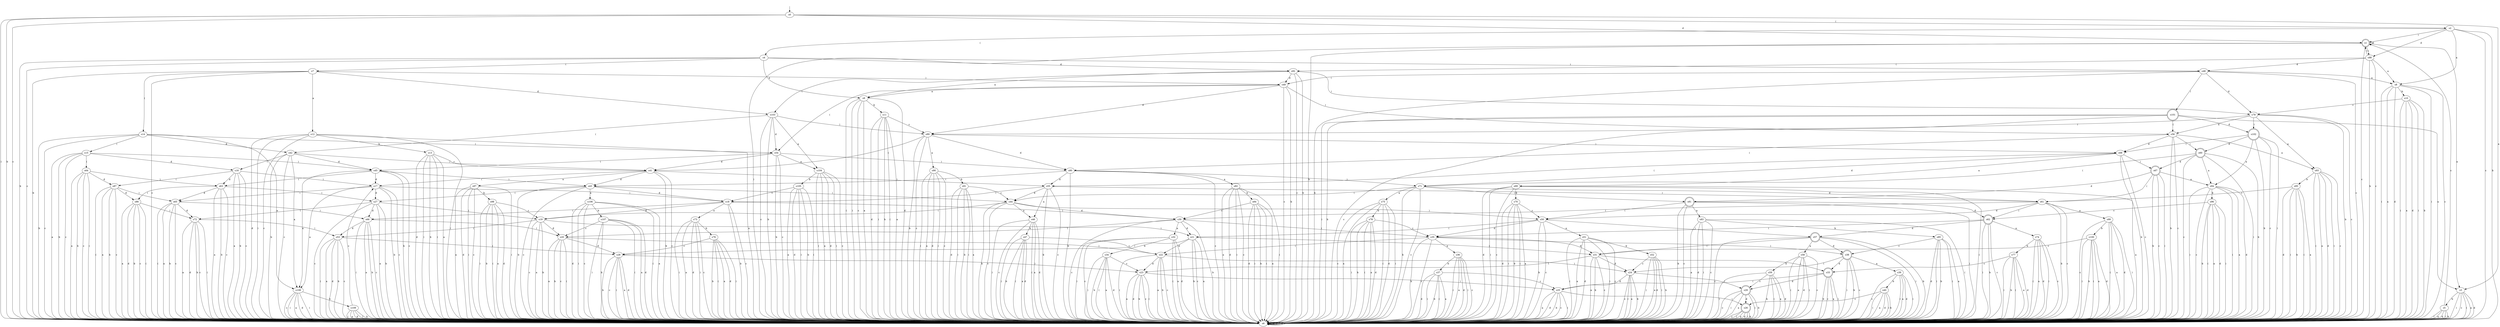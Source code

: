 digraph pda_L15 {
s0 [label="s0"];
s1 [label="s1", shape=doublecircle];
s2 [label="s2"];
s3 [label="s3"];
s4 [label="s4"];
s5 [label="s5"];
s6 [label="s6"];
s7 [label="s7"];
s8 [label="s8"];
s9 [label="s9"];
s10 [label="s10"];
s11 [label="s11"];
s12 [label="s12"];
s13 [label="s13"];
s14 [label="s14"];
s15 [label="s15"];
s16 [label="s16"];
s17 [label="s17"];
s18 [label="s18"];
s19 [label="s19"];
s20 [label="s20"];
s21 [label="s21"];
s22 [label="s22"];
s23 [label="s23"];
s24 [label="s24"];
s25 [label="s25"];
s26 [label="s26", shape=doublecircle];
s27 [label="s27"];
s28 [label="s28"];
s29 [label="s29", shape=doublecircle];
s30 [label="s30"];
s31 [label="s31"];
s32 [label="s32"];
s33 [label="s33", shape=doublecircle];
s34 [label="s34"];
s35 [label="s35"];
s36 [label="s36"];
s37 [label="s37"];
s38 [label="s38", shape=doublecircle];
s39 [label="s39"];
s40 [label="s40"];
s41 [label="s41"];
s42 [label="s42"];
s43 [label="s43"];
s44 [label="s44"];
s45 [label="s45"];
s46 [label="s46"];
s47 [label="s47"];
s48 [label="s48"];
s49 [label="s49"];
s50 [label="s50"];
s51 [label="s51"];
s52 [label="s52"];
s53 [label="s53"];
s54 [label="s54"];
s55 [label="s55"];
s56 [label="s56"];
s57 [label="s57", shape=doublecircle];
s58 [label="s58"];
s59 [label="s59"];
s60 [label="s60", shape=doublecircle];
s61 [label="s61"];
s62 [label="s62", shape=doublecircle];
s63 [label="s63"];
s64 [label="s64"];
s65 [label="s65"];
s66 [label="s66"];
s67 [label="s67", shape=doublecircle];
s68 [label="s68"];
s69 [label="s69"];
s70 [label="s70"];
s71 [label="s71"];
s72 [label="s72"];
s73 [label="s73"];
s74 [label="s74"];
s75 [label="s75"];
s76 [label="s76"];
s77 [label="s77"];
s78 [label="s78"];
s79 [label="s79"];
s80 [label="s80"];
s81 [label="s81", shape=doublecircle];
s82 [label="s82"];
s83 [label="s83"];
s84 [label="s84"];
s85 [label="s85"];
s86 [label="s86"];
s87 [label="s87"];
s88 [label="s88"];
s89 [label="s89"];
s90 [label="s90"];
s91 [label="s91"];
s92 [label="s92"];
s93 [label="s93"];
s94 [label="s94"];
s95 [label="s95"];
s96 [label="s96"];
s97 [label="s97"];
s98 [label="s98"];
s99 [label="s99"];
s100 [label="s100"];
s101 [label="s101", shape=doublecircle];
s102 [label="s102", shape=doublecircle];
s103 [label="s103"];
s104 [label="s104"];
s105 [label="s105"];
s106 [label="s106"];
s107 [label="s107"];
s108 [label="s108"];
s109 [label="s109"];
s0 -> s2  [label="("];
s0 -> s3  [label="a"];
s0 -> s1  [label="d"];
s0 -> s6  [label=")"];
s0 -> s6  [label="b"];
s0 -> s6  [label="c"];
s1 -> s88  [label="("];
s1 -> s3  [label="a"];
s1 -> s1  [label="d"];
s1 -> s6  [label=")"];
s1 -> s6  [label="b"];
s1 -> s6  [label="c"];
s2 -> s4  [label="("];
s2 -> s8  [label="a"];
s2 -> s88  [label="d"];
s2 -> s1  [label=")"];
s2 -> s6  [label="b"];
s2 -> s6  [label="c"];
s3 -> s6  [label="("];
s3 -> s6  [label="a"];
s3 -> s6  [label="d"];
s3 -> s6  [label=")"];
s3 -> s5  [label="b"];
s3 -> s6  [label="c"];
s4 -> s7  [label="("];
s4 -> s9  [label="a"];
s4 -> s92  [label="d"];
s4 -> s48  [label=")"];
s4 -> s6  [label="b"];
s4 -> s6  [label="c"];
s5 -> s6  [label="("];
s5 -> s6  [label="a"];
s5 -> s6  [label="d"];
s5 -> s6  [label=")"];
s5 -> s6  [label="b"];
s5 -> s1  [label="c"];
s6 -> s6  [label="("];
s6 -> s6  [label="a"];
s6 -> s6  [label="d"];
s6 -> s6  [label=")"];
s6 -> s6  [label="b"];
s6 -> s6  [label="c"];
s7 -> s14  [label="("];
s7 -> s12  [label="a"];
s7 -> s103  [label="d"];
s7 -> s49  [label=")"];
s7 -> s6  [label="b"];
s7 -> s6  [label="c"];
s8 -> s6  [label="("];
s8 -> s6  [label="a"];
s8 -> s6  [label="d"];
s8 -> s6  [label=")"];
s8 -> s10  [label="b"];
s8 -> s6  [label="c"];
s9 -> s6  [label="("];
s9 -> s6  [label="a"];
s9 -> s6  [label="d"];
s9 -> s6  [label=")"];
s9 -> s11  [label="b"];
s9 -> s6  [label="c"];
s10 -> s6  [label="("];
s10 -> s6  [label="a"];
s10 -> s6  [label="d"];
s10 -> s6  [label=")"];
s10 -> s6  [label="b"];
s10 -> s79  [label="c"];
s11 -> s6  [label="("];
s11 -> s6  [label="a"];
s11 -> s6  [label="d"];
s11 -> s6  [label=")"];
s11 -> s6  [label="b"];
s11 -> s89  [label="c"];
s12 -> s6  [label="("];
s12 -> s6  [label="a"];
s12 -> s6  [label="d"];
s12 -> s6  [label=")"];
s12 -> s13  [label="b"];
s12 -> s6  [label="c"];
s13 -> s6  [label="("];
s13 -> s6  [label="a"];
s13 -> s6  [label="d"];
s13 -> s6  [label=")"];
s13 -> s6  [label="b"];
s13 -> s41  [label="c"];
s14 -> s15  [label="("];
s14 -> s108  [label="a"];
s14 -> s42  [label="d"];
s14 -> s54  [label=")"];
s14 -> s6  [label="b"];
s14 -> s6  [label="c"];
s15 -> s64  [label="("];
s15 -> s6  [label="a"];
s15 -> s16  [label="d"];
s15 -> s45  [label=")"];
s15 -> s6  [label="b"];
s15 -> s6  [label="c"];
s16 -> s87  [label="("];
s16 -> s6  [label="a"];
s16 -> s63  [label="d"];
s16 -> s17  [label=")"];
s16 -> s6  [label="b"];
s16 -> s6  [label="c"];
s17 -> s65  [label="("];
s17 -> s108  [label="a"];
s17 -> s27  [label="d"];
s17 -> s18  [label=")"];
s17 -> s6  [label="b"];
s17 -> s6  [label="c"];
s18 -> s66  [label="("];
s18 -> s73  [label="a"];
s18 -> s19  [label="d"];
s18 -> s30  [label=")"];
s18 -> s6  [label="b"];
s18 -> s6  [label="c"];
s19 -> s53  [label="("];
s19 -> s6  [label="a"];
s19 -> s20  [label="d"];
s19 -> s21  [label=")"];
s19 -> s6  [label="b"];
s19 -> s6  [label="c"];
s20 -> s6  [label="("];
s20 -> s6  [label="a"];
s20 -> s28  [label="d"];
s20 -> s22  [label=")"];
s20 -> s6  [label="b"];
s20 -> s6  [label="c"];
s21 -> s28  [label="("];
s21 -> s6  [label="a"];
s21 -> s22  [label="d"];
s21 -> s31  [label=")"];
s21 -> s6  [label="b"];
s21 -> s6  [label="c"];
s22 -> s6  [label="("];
s22 -> s6  [label="a"];
s22 -> s23  [label="d"];
s22 -> s24  [label=")"];
s22 -> s6  [label="b"];
s22 -> s6  [label="c"];
s23 -> s6  [label="("];
s23 -> s6  [label="a"];
s23 -> s6  [label="d"];
s23 -> s25  [label=")"];
s23 -> s6  [label="b"];
s23 -> s6  [label="c"];
s24 -> s6  [label="("];
s24 -> s6  [label="a"];
s24 -> s25  [label="d"];
s24 -> s29  [label=")"];
s24 -> s6  [label="b"];
s24 -> s6  [label="c"];
s25 -> s6  [label="("];
s25 -> s6  [label="a"];
s25 -> s6  [label="d"];
s25 -> s26  [label=")"];
s25 -> s6  [label="b"];
s25 -> s6  [label="c"];
s26 -> s6  [label="("];
s26 -> s6  [label="a"];
s26 -> s6  [label="d"];
s26 -> s6  [label=")"];
s26 -> s6  [label="b"];
s26 -> s6  [label="c"];
s27 -> s72  [label="("];
s27 -> s6  [label="a"];
s27 -> s66  [label="d"];
s27 -> s19  [label=")"];
s27 -> s6  [label="b"];
s27 -> s6  [label="c"];
s28 -> s6  [label="("];
s28 -> s6  [label="a"];
s28 -> s6  [label="d"];
s28 -> s23  [label=")"];
s28 -> s6  [label="b"];
s28 -> s6  [label="c"];
s29 -> s6  [label="("];
s29 -> s6  [label="a"];
s29 -> s26  [label="d"];
s29 -> s6  [label=")"];
s29 -> s6  [label="b"];
s29 -> s6  [label="c"];
s30 -> s20  [label="("];
s30 -> s32  [label="a"];
s30 -> s21  [label="d"];
s30 -> s35  [label=")"];
s30 -> s6  [label="b"];
s30 -> s6  [label="c"];
s31 -> s23  [label="("];
s31 -> s6  [label="a"];
s31 -> s24  [label="d"];
s31 -> s33  [label=")"];
s31 -> s6  [label="b"];
s31 -> s6  [label="c"];
s32 -> s6  [label="("];
s32 -> s6  [label="a"];
s32 -> s6  [label="d"];
s32 -> s6  [label=")"];
s32 -> s34  [label="b"];
s32 -> s6  [label="c"];
s33 -> s25  [label="("];
s33 -> s6  [label="a"];
s33 -> s29  [label="d"];
s33 -> s6  [label=")"];
s33 -> s6  [label="b"];
s33 -> s6  [label="c"];
s34 -> s6  [label="("];
s34 -> s6  [label="a"];
s34 -> s6  [label="d"];
s34 -> s6  [label=")"];
s34 -> s6  [label="b"];
s34 -> s23  [label="c"];
s35 -> s22  [label="("];
s35 -> s36  [label="a"];
s35 -> s31  [label="d"];
s35 -> s38  [label=")"];
s35 -> s6  [label="b"];
s35 -> s6  [label="c"];
s36 -> s6  [label="("];
s36 -> s6  [label="a"];
s36 -> s6  [label="d"];
s36 -> s6  [label=")"];
s36 -> s37  [label="b"];
s36 -> s6  [label="c"];
s37 -> s6  [label="("];
s37 -> s6  [label="a"];
s37 -> s6  [label="d"];
s37 -> s6  [label=")"];
s37 -> s6  [label="b"];
s37 -> s25  [label="c"];
s38 -> s24  [label="("];
s38 -> s39  [label="a"];
s38 -> s33  [label="d"];
s38 -> s6  [label=")"];
s38 -> s6  [label="b"];
s38 -> s6  [label="c"];
s39 -> s6  [label="("];
s39 -> s6  [label="a"];
s39 -> s6  [label="d"];
s39 -> s6  [label=")"];
s39 -> s40  [label="b"];
s39 -> s6  [label="c"];
s40 -> s6  [label="("];
s40 -> s6  [label="a"];
s40 -> s6  [label="d"];
s40 -> s6  [label=")"];
s40 -> s6  [label="b"];
s40 -> s26  [label="c"];
s41 -> s17  [label="("];
s41 -> s97  [label="a"];
s41 -> s43  [label="d"];
s41 -> s55  [label=")"];
s41 -> s6  [label="b"];
s41 -> s6  [label="c"];
s42 -> s16  [label="("];
s42 -> s108  [label="a"];
s42 -> s45  [label="d"];
s42 -> s41  [label=")"];
s42 -> s6  [label="b"];
s42 -> s6  [label="c"];
s43 -> s27  [label="("];
s43 -> s106  [label="a"];
s43 -> s18  [label="d"];
s43 -> s44  [label=")"];
s43 -> s6  [label="b"];
s43 -> s6  [label="c"];
s44 -> s19  [label="("];
s44 -> s46  [label="a"];
s44 -> s30  [label="d"];
s44 -> s50  [label=")"];
s44 -> s6  [label="b"];
s44 -> s6  [label="c"];
s45 -> s63  [label="("];
s45 -> s108  [label="a"];
s45 -> s17  [label="d"];
s45 -> s43  [label=")"];
s45 -> s6  [label="b"];
s45 -> s6  [label="c"];
s46 -> s6  [label="("];
s46 -> s6  [label="a"];
s46 -> s6  [label="d"];
s46 -> s6  [label=")"];
s46 -> s47  [label="b"];
s46 -> s6  [label="c"];
s47 -> s6  [label="("];
s47 -> s6  [label="a"];
s47 -> s6  [label="d"];
s47 -> s6  [label=")"];
s47 -> s6  [label="b"];
s47 -> s22  [label="c"];
s48 -> s49  [label="("];
s48 -> s8  [label="a"];
s48 -> s79  [label="d"];
s48 -> s101  [label=")"];
s48 -> s6  [label="b"];
s48 -> s6  [label="c"];
s49 -> s54  [label="("];
s49 -> s9  [label="a"];
s49 -> s89  [label="d"];
s49 -> s56  [label=")"];
s49 -> s6  [label="b"];
s49 -> s6  [label="c"];
s50 -> s21  [label="("];
s50 -> s51  [label="a"];
s50 -> s35  [label="d"];
s50 -> s57  [label=")"];
s50 -> s6  [label="b"];
s50 -> s6  [label="c"];
s51 -> s6  [label="("];
s51 -> s6  [label="a"];
s51 -> s6  [label="d"];
s51 -> s6  [label=")"];
s51 -> s52  [label="b"];
s51 -> s6  [label="c"];
s52 -> s6  [label="("];
s52 -> s6  [label="a"];
s52 -> s6  [label="d"];
s52 -> s6  [label=")"];
s52 -> s6  [label="b"];
s52 -> s24  [label="c"];
s53 -> s6  [label="("];
s53 -> s6  [label="a"];
s53 -> s6  [label="d"];
s53 -> s28  [label=")"];
s53 -> s6  [label="b"];
s53 -> s6  [label="c"];
s54 -> s45  [label="("];
s54 -> s104  [label="a"];
s54 -> s41  [label="d"];
s54 -> s80  [label=")"];
s54 -> s6  [label="b"];
s54 -> s6  [label="c"];
s55 -> s18  [label="("];
s55 -> s46  [label="a"];
s55 -> s44  [label="d"];
s55 -> s61  [label=")"];
s55 -> s6  [label="b"];
s55 -> s6  [label="c"];
s56 -> s80  [label="("];
s56 -> s93  [label="a"];
s56 -> s68  [label="d"];
s56 -> s60  [label=")"];
s56 -> s6  [label="b"];
s56 -> s6  [label="c"];
s57 -> s31  [label="("];
s57 -> s58  [label="a"];
s57 -> s38  [label="d"];
s57 -> s6  [label=")"];
s57 -> s6  [label="b"];
s57 -> s6  [label="c"];
s58 -> s6  [label="("];
s58 -> s6  [label="a"];
s58 -> s6  [label="d"];
s58 -> s6  [label=")"];
s58 -> s59  [label="b"];
s58 -> s6  [label="c"];
s59 -> s6  [label="("];
s59 -> s6  [label="a"];
s59 -> s6  [label="d"];
s59 -> s6  [label=")"];
s59 -> s6  [label="b"];
s59 -> s29  [label="c"];
s60 -> s71  [label="("];
s60 -> s94  [label="a"];
s60 -> s67  [label="d"];
s60 -> s6  [label=")"];
s60 -> s6  [label="b"];
s60 -> s6  [label="c"];
s61 -> s30  [label="("];
s61 -> s99  [label="a"];
s61 -> s50  [label="d"];
s61 -> s62  [label=")"];
s61 -> s6  [label="b"];
s61 -> s6  [label="c"];
s62 -> s35  [label="("];
s62 -> s74  [label="a"];
s62 -> s57  [label="d"];
s62 -> s6  [label=")"];
s62 -> s6  [label="b"];
s62 -> s6  [label="c"];
s63 -> s86  [label="("];
s63 -> s6  [label="a"];
s63 -> s65  [label="d"];
s63 -> s27  [label=")"];
s63 -> s6  [label="b"];
s63 -> s6  [label="c"];
s64 -> s6  [label="("];
s64 -> s6  [label="a"];
s64 -> s87  [label="d"];
s64 -> s63  [label=")"];
s64 -> s6  [label="b"];
s64 -> s6  [label="c"];
s65 -> s6  [label="("];
s65 -> s6  [label="a"];
s65 -> s72  [label="d"];
s65 -> s66  [label=")"];
s65 -> s6  [label="b"];
s65 -> s6  [label="c"];
s66 -> s6  [label="("];
s66 -> s6  [label="a"];
s66 -> s53  [label="d"];
s66 -> s20  [label=")"];
s66 -> s6  [label="b"];
s66 -> s6  [label="c"];
s67 -> s61  [label="("];
s67 -> s94  [label="a"];
s67 -> s81  [label="d"];
s67 -> s6  [label=")"];
s67 -> s6  [label="b"];
s67 -> s6  [label="c"];
s68 -> s55  [label="("];
s68 -> s69  [label="a"];
s68 -> s71  [label="d"];
s68 -> s67  [label=")"];
s68 -> s6  [label="b"];
s68 -> s6  [label="c"];
s69 -> s6  [label="("];
s69 -> s6  [label="a"];
s69 -> s6  [label="d"];
s69 -> s6  [label=")"];
s69 -> s70  [label="b"];
s69 -> s6  [label="c"];
s70 -> s6  [label="("];
s70 -> s6  [label="a"];
s70 -> s6  [label="d"];
s70 -> s6  [label=")"];
s70 -> s6  [label="b"];
s70 -> s50  [label="c"];
s71 -> s44  [label="("];
s71 -> s75  [label="a"];
s71 -> s61  [label="d"];
s71 -> s81  [label=")"];
s71 -> s6  [label="b"];
s71 -> s6  [label="c"];
s72 -> s6  [label="("];
s72 -> s6  [label="a"];
s72 -> s6  [label="d"];
s72 -> s53  [label=")"];
s72 -> s6  [label="b"];
s72 -> s6  [label="c"];
s73 -> s6  [label="("];
s73 -> s6  [label="a"];
s73 -> s6  [label="d"];
s73 -> s6  [label=")"];
s73 -> s76  [label="b"];
s73 -> s6  [label="c"];
s74 -> s6  [label="("];
s74 -> s6  [label="a"];
s74 -> s6  [label="d"];
s74 -> s6  [label=")"];
s74 -> s77  [label="b"];
s74 -> s6  [label="c"];
s75 -> s6  [label="("];
s75 -> s6  [label="a"];
s75 -> s6  [label="d"];
s75 -> s6  [label=")"];
s75 -> s78  [label="b"];
s75 -> s6  [label="c"];
s76 -> s6  [label="("];
s76 -> s6  [label="a"];
s76 -> s6  [label="d"];
s76 -> s6  [label=")"];
s76 -> s6  [label="b"];
s76 -> s28  [label="c"];
s77 -> s6  [label="("];
s77 -> s6  [label="a"];
s77 -> s6  [label="d"];
s77 -> s6  [label=")"];
s77 -> s6  [label="b"];
s77 -> s33  [label="c"];
s78 -> s6  [label="("];
s78 -> s6  [label="a"];
s78 -> s6  [label="d"];
s78 -> s6  [label=")"];
s78 -> s6  [label="b"];
s78 -> s35  [label="c"];
s79 -> s89  [label="("];
s79 -> s93  [label="a"];
s79 -> s56  [label="d"];
s79 -> s102  [label=")"];
s79 -> s6  [label="b"];
s79 -> s6  [label="c"];
s80 -> s43  [label="("];
s80 -> s82  [label="a"];
s80 -> s55  [label="d"];
s80 -> s71  [label=")"];
s80 -> s6  [label="b"];
s80 -> s6  [label="c"];
s81 -> s50  [label="("];
s81 -> s83  [label="a"];
s81 -> s62  [label="d"];
s81 -> s6  [label=")"];
s81 -> s6  [label="b"];
s81 -> s6  [label="c"];
s82 -> s6  [label="("];
s82 -> s6  [label="a"];
s82 -> s6  [label="d"];
s82 -> s6  [label=")"];
s82 -> s84  [label="b"];
s82 -> s6  [label="c"];
s83 -> s6  [label="("];
s83 -> s6  [label="a"];
s83 -> s6  [label="d"];
s83 -> s6  [label=")"];
s83 -> s85  [label="b"];
s83 -> s6  [label="c"];
s84 -> s6  [label="("];
s84 -> s6  [label="a"];
s84 -> s6  [label="d"];
s84 -> s6  [label=")"];
s84 -> s6  [label="b"];
s84 -> s30  [label="c"];
s85 -> s6  [label="("];
s85 -> s6  [label="a"];
s85 -> s6  [label="d"];
s85 -> s6  [label=")"];
s85 -> s6  [label="b"];
s85 -> s38  [label="c"];
s86 -> s6  [label="("];
s86 -> s6  [label="a"];
s86 -> s6  [label="d"];
s86 -> s72  [label=")"];
s86 -> s6  [label="b"];
s86 -> s6  [label="c"];
s87 -> s6  [label="("];
s87 -> s6  [label="a"];
s87 -> s86  [label="d"];
s87 -> s65  [label=")"];
s87 -> s6  [label="b"];
s87 -> s6  [label="c"];
s88 -> s92  [label="("];
s88 -> s8  [label="a"];
s88 -> s48  [label="d"];
s88 -> s1  [label=")"];
s88 -> s6  [label="b"];
s88 -> s6  [label="c"];
s89 -> s41  [label="("];
s89 -> s90  [label="a"];
s89 -> s80  [label="d"];
s89 -> s68  [label=")"];
s89 -> s6  [label="b"];
s89 -> s6  [label="c"];
s90 -> s6  [label="("];
s90 -> s6  [label="a"];
s90 -> s6  [label="d"];
s90 -> s6  [label=")"];
s90 -> s91  [label="b"];
s90 -> s6  [label="c"];
s91 -> s6  [label="("];
s91 -> s6  [label="a"];
s91 -> s6  [label="d"];
s91 -> s6  [label=")"];
s91 -> s6  [label="b"];
s91 -> s44  [label="c"];
s92 -> s103  [label="("];
s92 -> s9  [label="a"];
s92 -> s49  [label="d"];
s92 -> s79  [label=")"];
s92 -> s6  [label="b"];
s92 -> s6  [label="c"];
s93 -> s6  [label="("];
s93 -> s6  [label="a"];
s93 -> s6  [label="d"];
s93 -> s6  [label=")"];
s93 -> s95  [label="b"];
s93 -> s6  [label="c"];
s94 -> s6  [label="("];
s94 -> s6  [label="a"];
s94 -> s6  [label="d"];
s94 -> s6  [label=")"];
s94 -> s96  [label="b"];
s94 -> s6  [label="c"];
s95 -> s6  [label="("];
s95 -> s6  [label="a"];
s95 -> s6  [label="d"];
s95 -> s6  [label=")"];
s95 -> s6  [label="b"];
s95 -> s61  [label="c"];
s96 -> s6  [label="("];
s96 -> s6  [label="a"];
s96 -> s6  [label="d"];
s96 -> s6  [label=")"];
s96 -> s6  [label="b"];
s96 -> s62  [label="c"];
s97 -> s6  [label="("];
s97 -> s6  [label="a"];
s97 -> s6  [label="d"];
s97 -> s6  [label=")"];
s97 -> s98  [label="b"];
s97 -> s6  [label="c"];
s98 -> s6  [label="("];
s98 -> s6  [label="a"];
s98 -> s6  [label="d"];
s98 -> s6  [label=")"];
s98 -> s6  [label="b"];
s98 -> s19  [label="c"];
s99 -> s6  [label="("];
s99 -> s6  [label="a"];
s99 -> s6  [label="d"];
s99 -> s6  [label=")"];
s99 -> s100  [label="b"];
s99 -> s6  [label="c"];
s100 -> s6  [label="("];
s100 -> s6  [label="a"];
s100 -> s6  [label="d"];
s100 -> s6  [label=")"];
s100 -> s6  [label="b"];
s100 -> s31  [label="c"];
s101 -> s56  [label="("];
s101 -> s3  [label="a"];
s101 -> s102  [label="d"];
s101 -> s6  [label=")"];
s101 -> s6  [label="b"];
s101 -> s6  [label="c"];
s102 -> s68  [label="("];
s102 -> s94  [label="a"];
s102 -> s60  [label="d"];
s102 -> s6  [label=")"];
s102 -> s6  [label="b"];
s102 -> s6  [label="c"];
s103 -> s42  [label="("];
s103 -> s104  [label="a"];
s103 -> s54  [label="d"];
s103 -> s89  [label=")"];
s103 -> s6  [label="b"];
s103 -> s6  [label="c"];
s104 -> s6  [label="("];
s104 -> s6  [label="a"];
s104 -> s6  [label="d"];
s104 -> s6  [label=")"];
s104 -> s105  [label="b"];
s104 -> s6  [label="c"];
s105 -> s6  [label="("];
s105 -> s6  [label="a"];
s105 -> s6  [label="d"];
s105 -> s6  [label=")"];
s105 -> s6  [label="b"];
s105 -> s18  [label="c"];
s106 -> s6  [label="("];
s106 -> s6  [label="a"];
s106 -> s6  [label="d"];
s106 -> s6  [label=")"];
s106 -> s107  [label="b"];
s106 -> s6  [label="c"];
s107 -> s6  [label="("];
s107 -> s6  [label="a"];
s107 -> s6  [label="d"];
s107 -> s6  [label=")"];
s107 -> s6  [label="b"];
s107 -> s20  [label="c"];
s108 -> s6  [label="("];
s108 -> s6  [label="a"];
s108 -> s6  [label="d"];
s108 -> s6  [label=")"];
s108 -> s109  [label="b"];
s108 -> s6  [label="c"];
s109 -> s6  [label="("];
s109 -> s6  [label="a"];
s109 -> s6  [label="d"];
s109 -> s6  [label=")"];
s109 -> s6  [label="b"];
s109 -> s17  [label="c"];
__start0 [label="", shape=none];
__start0 -> s0  [label=""];
}
